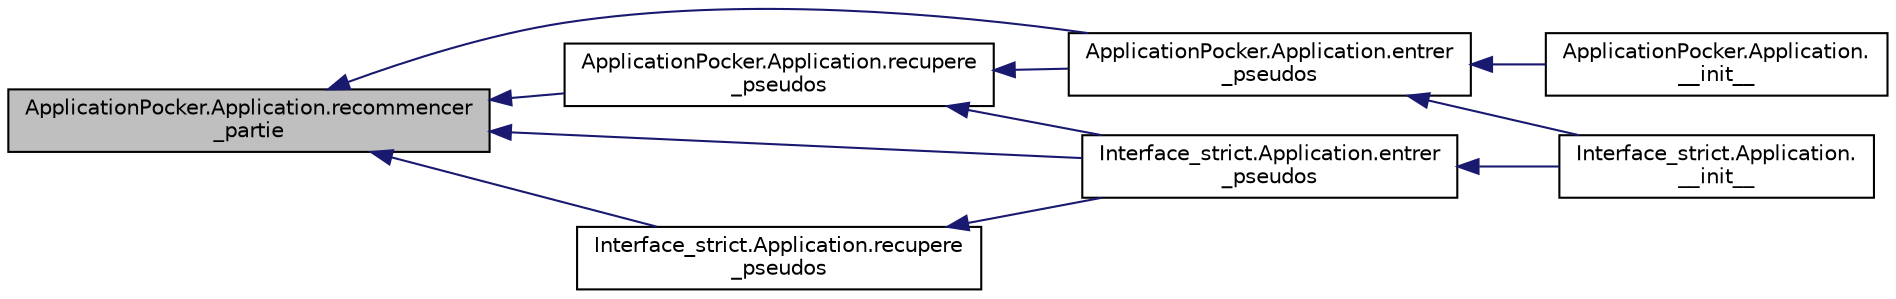 digraph "ApplicationPocker.Application.recommencer_partie"
{
  edge [fontname="Helvetica",fontsize="10",labelfontname="Helvetica",labelfontsize="10"];
  node [fontname="Helvetica",fontsize="10",shape=record];
  rankdir="LR";
  Node35 [label="ApplicationPocker.Application.recommencer\l_partie",height=0.2,width=0.4,color="black", fillcolor="grey75", style="filled", fontcolor="black"];
  Node35 -> Node36 [dir="back",color="midnightblue",fontsize="10",style="solid",fontname="Helvetica"];
  Node36 [label="ApplicationPocker.Application.entrer\l_pseudos",height=0.2,width=0.4,color="black", fillcolor="white", style="filled",URL="$class_application_pocker_1_1_application.html#aa5d7e882f2d3ceacd2660ebfeda3a16e"];
  Node36 -> Node37 [dir="back",color="midnightblue",fontsize="10",style="solid",fontname="Helvetica"];
  Node37 [label="ApplicationPocker.Application.\l__init__",height=0.2,width=0.4,color="black", fillcolor="white", style="filled",URL="$class_application_pocker_1_1_application.html#a6c95a5707f355ecddf4c0628d1a7a537"];
  Node36 -> Node38 [dir="back",color="midnightblue",fontsize="10",style="solid",fontname="Helvetica"];
  Node38 [label="Interface_strict.Application.\l__init__",height=0.2,width=0.4,color="black", fillcolor="white", style="filled",URL="$class_interface__strict_1_1_application.html#a4908aaebdd2418bbe277f491e6884d10"];
  Node35 -> Node39 [dir="back",color="midnightblue",fontsize="10",style="solid",fontname="Helvetica"];
  Node39 [label="ApplicationPocker.Application.recupere\l_pseudos",height=0.2,width=0.4,color="black", fillcolor="white", style="filled",URL="$class_application_pocker_1_1_application.html#a1e8727d6a45312d2ba64dfe4e3c3a139"];
  Node39 -> Node36 [dir="back",color="midnightblue",fontsize="10",style="solid",fontname="Helvetica"];
  Node39 -> Node40 [dir="back",color="midnightblue",fontsize="10",style="solid",fontname="Helvetica"];
  Node40 [label="Interface_strict.Application.entrer\l_pseudos",height=0.2,width=0.4,color="black", fillcolor="white", style="filled",URL="$class_interface__strict_1_1_application.html#a237c74e90f8e43f45431ef87f9856038"];
  Node40 -> Node38 [dir="back",color="midnightblue",fontsize="10",style="solid",fontname="Helvetica"];
  Node35 -> Node40 [dir="back",color="midnightblue",fontsize="10",style="solid",fontname="Helvetica"];
  Node35 -> Node41 [dir="back",color="midnightblue",fontsize="10",style="solid",fontname="Helvetica"];
  Node41 [label="Interface_strict.Application.recupere\l_pseudos",height=0.2,width=0.4,color="black", fillcolor="white", style="filled",URL="$class_interface__strict_1_1_application.html#adab35f39f96daab4b5e3d0f470d0c217"];
  Node41 -> Node40 [dir="back",color="midnightblue",fontsize="10",style="solid",fontname="Helvetica"];
}
